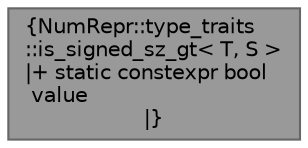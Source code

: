 digraph "NumRepr::type_traits::is_signed_sz_gt&lt; T, S &gt;"
{
 // INTERACTIVE_SVG=YES
 // LATEX_PDF_SIZE
  bgcolor="transparent";
  edge [fontname=Helvetica,fontsize=10,labelfontname=Helvetica,labelfontsize=10];
  node [fontname=Helvetica,fontsize=10,shape=box,height=0.2,width=0.4];
  Node1 [label="{NumRepr::type_traits\l::is_signed_sz_gt\< T, S \>\n|+ static constexpr bool\l value\l|}",height=0.2,width=0.4,color="gray40", fillcolor="grey60", style="filled", fontcolor="black",tooltip=" "];
}
